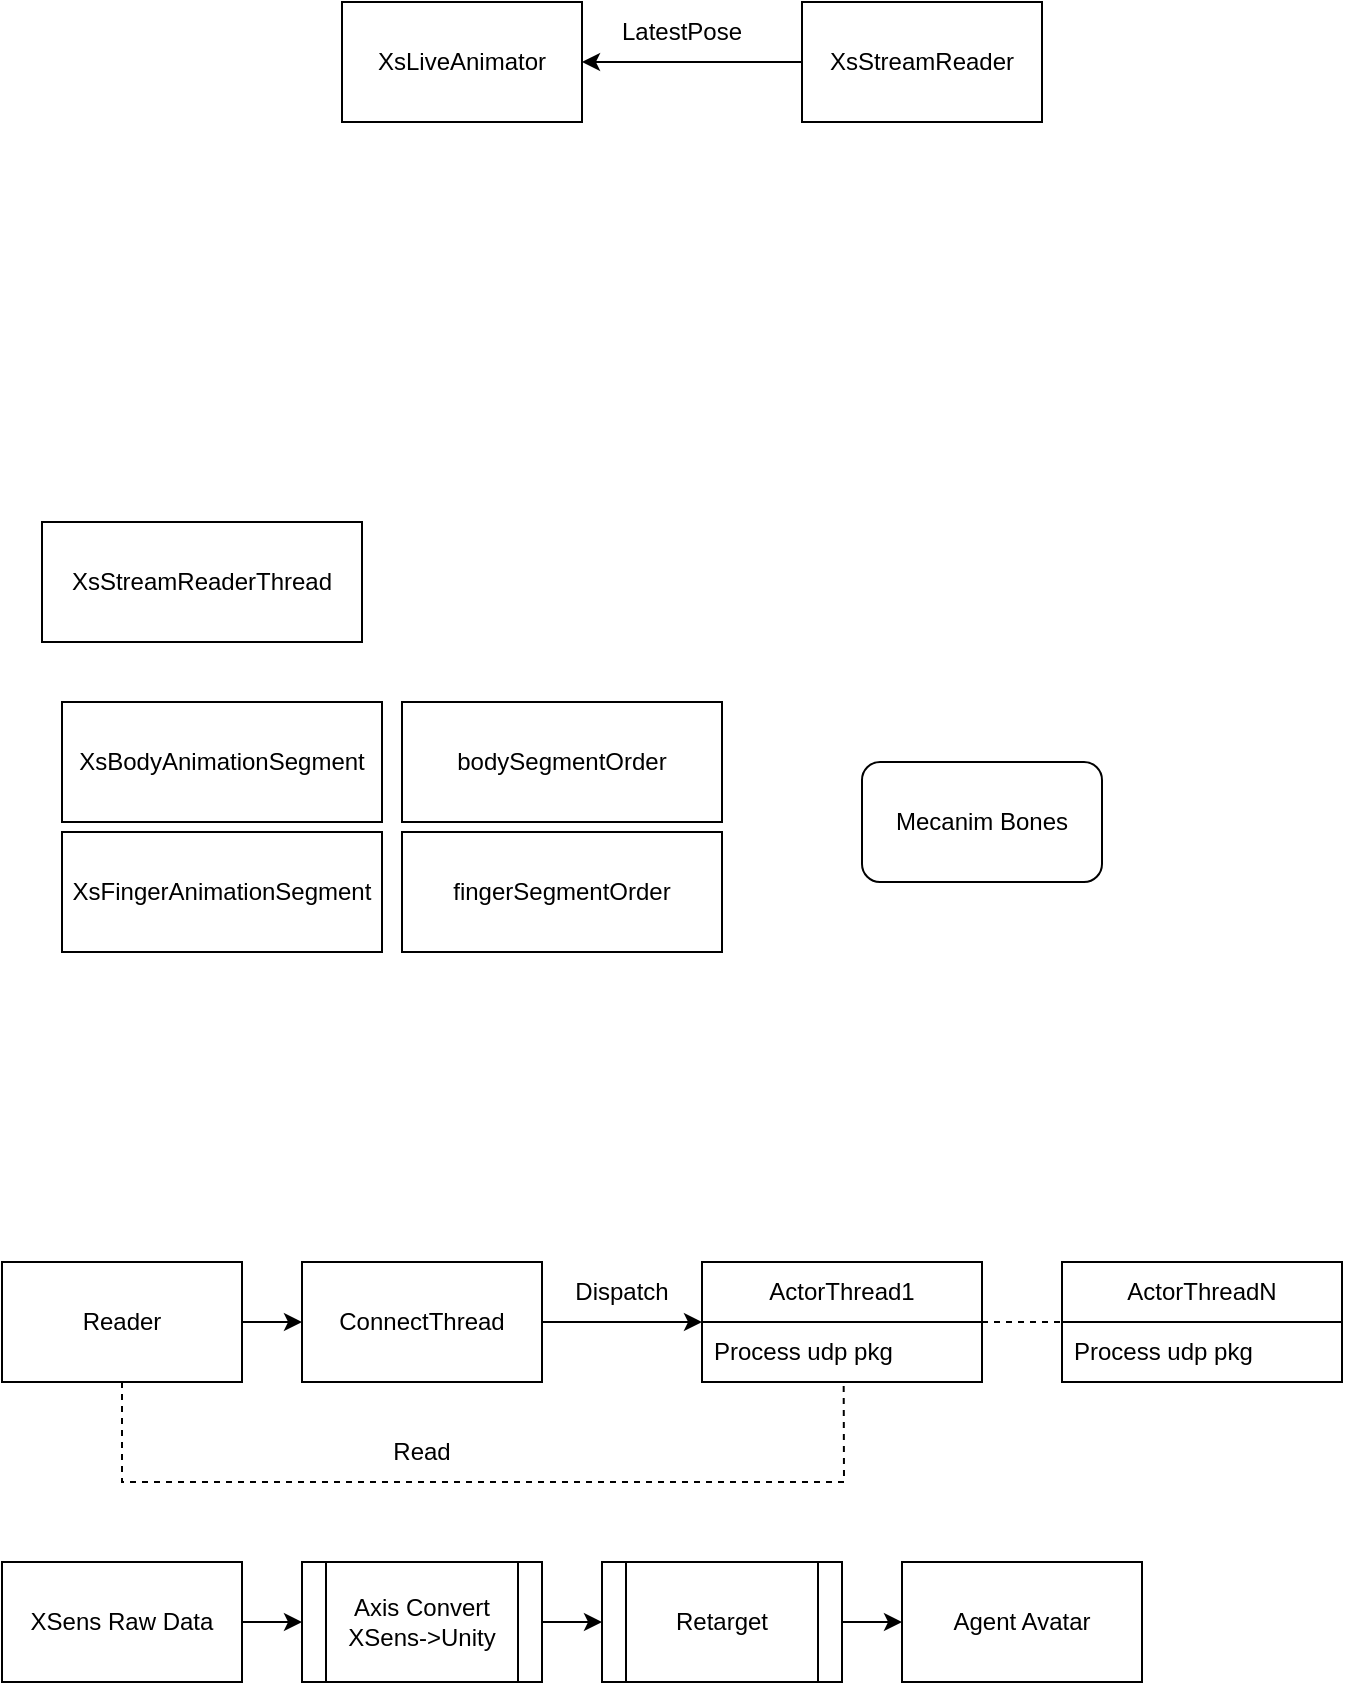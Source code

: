 <mxfile version="22.1.3" type="github">
  <diagram name="第 1 页" id="OBwTVY8treiyQM0yOQKa">
    <mxGraphModel dx="718" dy="1095" grid="1" gridSize="10" guides="1" tooltips="1" connect="1" arrows="1" fold="1" page="1" pageScale="1" pageWidth="827" pageHeight="1169" math="0" shadow="0">
      <root>
        <mxCell id="0" />
        <mxCell id="1" parent="0" />
        <mxCell id="wYicZfZlr3ZvlosR4cRB-1" value="XsStreamReader" style="rounded=0;whiteSpace=wrap;html=1;" vertex="1" parent="1">
          <mxGeometry x="420" y="110" width="120" height="60" as="geometry" />
        </mxCell>
        <mxCell id="wYicZfZlr3ZvlosR4cRB-2" value="XsLiveAnimator" style="rounded=0;whiteSpace=wrap;html=1;" vertex="1" parent="1">
          <mxGeometry x="190" y="110" width="120" height="60" as="geometry" />
        </mxCell>
        <mxCell id="wYicZfZlr3ZvlosR4cRB-3" value="XsStreamReaderThread" style="rounded=0;whiteSpace=wrap;html=1;" vertex="1" parent="1">
          <mxGeometry x="40" y="370" width="160" height="60" as="geometry" />
        </mxCell>
        <mxCell id="wYicZfZlr3ZvlosR4cRB-4" value="" style="endArrow=classic;html=1;rounded=0;entryX=1;entryY=0.5;entryDx=0;entryDy=0;exitX=0;exitY=0.5;exitDx=0;exitDy=0;" edge="1" parent="1" source="wYicZfZlr3ZvlosR4cRB-1" target="wYicZfZlr3ZvlosR4cRB-2">
          <mxGeometry width="50" height="50" relative="1" as="geometry">
            <mxPoint x="330" y="270" as="sourcePoint" />
            <mxPoint x="380" y="220" as="targetPoint" />
          </mxGeometry>
        </mxCell>
        <mxCell id="wYicZfZlr3ZvlosR4cRB-5" value="LatestPose" style="text;html=1;strokeColor=none;fillColor=none;align=center;verticalAlign=middle;whiteSpace=wrap;rounded=0;" vertex="1" parent="1">
          <mxGeometry x="330" y="110" width="60" height="30" as="geometry" />
        </mxCell>
        <mxCell id="wYicZfZlr3ZvlosR4cRB-6" value="XsBodyAnimationSegment" style="rounded=0;whiteSpace=wrap;html=1;" vertex="1" parent="1">
          <mxGeometry x="50" y="460" width="160" height="60" as="geometry" />
        </mxCell>
        <mxCell id="wYicZfZlr3ZvlosR4cRB-7" value="XsFingerAnimationSegment" style="rounded=0;whiteSpace=wrap;html=1;" vertex="1" parent="1">
          <mxGeometry x="50" y="525" width="160" height="60" as="geometry" />
        </mxCell>
        <mxCell id="wYicZfZlr3ZvlosR4cRB-8" value="bodySegmentOrder" style="rounded=0;whiteSpace=wrap;html=1;" vertex="1" parent="1">
          <mxGeometry x="220" y="460" width="160" height="60" as="geometry" />
        </mxCell>
        <mxCell id="wYicZfZlr3ZvlosR4cRB-9" value="fingerSegmentOrder" style="rounded=0;whiteSpace=wrap;html=1;" vertex="1" parent="1">
          <mxGeometry x="220" y="525" width="160" height="60" as="geometry" />
        </mxCell>
        <mxCell id="wYicZfZlr3ZvlosR4cRB-10" value="Mecanim Bones" style="rounded=1;whiteSpace=wrap;html=1;" vertex="1" parent="1">
          <mxGeometry x="450" y="490" width="120" height="60" as="geometry" />
        </mxCell>
        <mxCell id="wYicZfZlr3ZvlosR4cRB-11" value="ConnectThread" style="rounded=0;whiteSpace=wrap;html=1;" vertex="1" parent="1">
          <mxGeometry x="170" y="740" width="120" height="60" as="geometry" />
        </mxCell>
        <mxCell id="wYicZfZlr3ZvlosR4cRB-13" value="ActorThread1" style="swimlane;fontStyle=0;childLayout=stackLayout;horizontal=1;startSize=30;horizontalStack=0;resizeParent=1;resizeParentMax=0;resizeLast=0;collapsible=1;marginBottom=0;whiteSpace=wrap;html=1;" vertex="1" parent="1">
          <mxGeometry x="370" y="740" width="140" height="60" as="geometry" />
        </mxCell>
        <mxCell id="wYicZfZlr3ZvlosR4cRB-14" value="Process udp pkg" style="text;strokeColor=none;fillColor=none;align=left;verticalAlign=middle;spacingLeft=4;spacingRight=4;overflow=hidden;points=[[0,0.5],[1,0.5]];portConstraint=eastwest;rotatable=0;whiteSpace=wrap;html=1;" vertex="1" parent="wYicZfZlr3ZvlosR4cRB-13">
          <mxGeometry y="30" width="140" height="30" as="geometry" />
        </mxCell>
        <mxCell id="wYicZfZlr3ZvlosR4cRB-17" value="Reader" style="rounded=0;whiteSpace=wrap;html=1;" vertex="1" parent="1">
          <mxGeometry x="20" y="740" width="120" height="60" as="geometry" />
        </mxCell>
        <mxCell id="wYicZfZlr3ZvlosR4cRB-18" value="ActorThreadN" style="swimlane;fontStyle=0;childLayout=stackLayout;horizontal=1;startSize=30;horizontalStack=0;resizeParent=1;resizeParentMax=0;resizeLast=0;collapsible=1;marginBottom=0;whiteSpace=wrap;html=1;" vertex="1" parent="1">
          <mxGeometry x="550" y="740" width="140" height="60" as="geometry" />
        </mxCell>
        <mxCell id="wYicZfZlr3ZvlosR4cRB-19" value="Process udp pkg" style="text;strokeColor=none;fillColor=none;align=left;verticalAlign=middle;spacingLeft=4;spacingRight=4;overflow=hidden;points=[[0,0.5],[1,0.5]];portConstraint=eastwest;rotatable=0;whiteSpace=wrap;html=1;" vertex="1" parent="wYicZfZlr3ZvlosR4cRB-18">
          <mxGeometry y="30" width="140" height="30" as="geometry" />
        </mxCell>
        <mxCell id="wYicZfZlr3ZvlosR4cRB-21" value="" style="endArrow=none;dashed=1;html=1;rounded=0;exitX=1;exitY=0.5;exitDx=0;exitDy=0;entryX=0;entryY=0.5;entryDx=0;entryDy=0;" edge="1" parent="1" source="wYicZfZlr3ZvlosR4cRB-13" target="wYicZfZlr3ZvlosR4cRB-18">
          <mxGeometry width="50" height="50" relative="1" as="geometry">
            <mxPoint x="510" y="710" as="sourcePoint" />
            <mxPoint x="560" y="660" as="targetPoint" />
          </mxGeometry>
        </mxCell>
        <mxCell id="wYicZfZlr3ZvlosR4cRB-22" value="" style="endArrow=classic;html=1;rounded=0;exitX=1;exitY=0.5;exitDx=0;exitDy=0;entryX=0;entryY=0.5;entryDx=0;entryDy=0;" edge="1" parent="1" source="wYicZfZlr3ZvlosR4cRB-17" target="wYicZfZlr3ZvlosR4cRB-11">
          <mxGeometry width="50" height="50" relative="1" as="geometry">
            <mxPoint x="160" y="920" as="sourcePoint" />
            <mxPoint x="210" y="870" as="targetPoint" />
          </mxGeometry>
        </mxCell>
        <mxCell id="wYicZfZlr3ZvlosR4cRB-23" value="" style="endArrow=classic;html=1;rounded=0;exitX=1;exitY=0.5;exitDx=0;exitDy=0;entryX=0;entryY=0.5;entryDx=0;entryDy=0;" edge="1" parent="1" source="wYicZfZlr3ZvlosR4cRB-11" target="wYicZfZlr3ZvlosR4cRB-13">
          <mxGeometry width="50" height="50" relative="1" as="geometry">
            <mxPoint x="270" y="710" as="sourcePoint" />
            <mxPoint x="320" y="660" as="targetPoint" />
          </mxGeometry>
        </mxCell>
        <mxCell id="wYicZfZlr3ZvlosR4cRB-24" value="XSens Raw Data" style="rounded=0;whiteSpace=wrap;html=1;" vertex="1" parent="1">
          <mxGeometry x="20" y="890" width="120" height="60" as="geometry" />
        </mxCell>
        <mxCell id="wYicZfZlr3ZvlosR4cRB-26" value="Axis&amp;nbsp;Convert&lt;br&gt;XSens-&amp;gt;Unity" style="shape=process;whiteSpace=wrap;html=1;backgroundOutline=1;" vertex="1" parent="1">
          <mxGeometry x="170" y="890" width="120" height="60" as="geometry" />
        </mxCell>
        <mxCell id="wYicZfZlr3ZvlosR4cRB-28" value="Retarget" style="shape=process;whiteSpace=wrap;html=1;backgroundOutline=1;" vertex="1" parent="1">
          <mxGeometry x="320" y="890" width="120" height="60" as="geometry" />
        </mxCell>
        <mxCell id="wYicZfZlr3ZvlosR4cRB-30" value="Agent Avatar" style="rounded=0;whiteSpace=wrap;html=1;" vertex="1" parent="1">
          <mxGeometry x="470" y="890" width="120" height="60" as="geometry" />
        </mxCell>
        <mxCell id="wYicZfZlr3ZvlosR4cRB-31" value="" style="endArrow=classic;html=1;rounded=0;exitX=1;exitY=0.5;exitDx=0;exitDy=0;entryX=0;entryY=0.5;entryDx=0;entryDy=0;" edge="1" parent="1" source="wYicZfZlr3ZvlosR4cRB-24" target="wYicZfZlr3ZvlosR4cRB-26">
          <mxGeometry width="50" height="50" relative="1" as="geometry">
            <mxPoint x="180" y="870" as="sourcePoint" />
            <mxPoint x="230" y="820" as="targetPoint" />
          </mxGeometry>
        </mxCell>
        <mxCell id="wYicZfZlr3ZvlosR4cRB-32" value="" style="endArrow=classic;html=1;rounded=0;exitX=1;exitY=0.5;exitDx=0;exitDy=0;entryX=0;entryY=0.5;entryDx=0;entryDy=0;" edge="1" parent="1" source="wYicZfZlr3ZvlosR4cRB-26" target="wYicZfZlr3ZvlosR4cRB-28">
          <mxGeometry width="50" height="50" relative="1" as="geometry">
            <mxPoint x="150" y="930" as="sourcePoint" />
            <mxPoint x="180" y="930" as="targetPoint" />
          </mxGeometry>
        </mxCell>
        <mxCell id="wYicZfZlr3ZvlosR4cRB-33" value="" style="endArrow=classic;html=1;rounded=0;exitX=1;exitY=0.5;exitDx=0;exitDy=0;entryX=0;entryY=0.5;entryDx=0;entryDy=0;" edge="1" parent="1" source="wYicZfZlr3ZvlosR4cRB-28" target="wYicZfZlr3ZvlosR4cRB-30">
          <mxGeometry width="50" height="50" relative="1" as="geometry">
            <mxPoint x="300" y="930" as="sourcePoint" />
            <mxPoint x="330" y="930" as="targetPoint" />
          </mxGeometry>
        </mxCell>
        <mxCell id="wYicZfZlr3ZvlosR4cRB-34" value="" style="endArrow=none;dashed=1;html=1;rounded=0;exitX=0.5;exitY=1;exitDx=0;exitDy=0;entryX=0.506;entryY=1.029;entryDx=0;entryDy=0;entryPerimeter=0;" edge="1" parent="1" source="wYicZfZlr3ZvlosR4cRB-17" target="wYicZfZlr3ZvlosR4cRB-14">
          <mxGeometry width="50" height="50" relative="1" as="geometry">
            <mxPoint x="220" y="870" as="sourcePoint" />
            <mxPoint x="400" y="850" as="targetPoint" />
            <Array as="points">
              <mxPoint x="80" y="850" />
              <mxPoint x="441" y="850" />
            </Array>
          </mxGeometry>
        </mxCell>
        <mxCell id="wYicZfZlr3ZvlosR4cRB-35" value="Read" style="text;html=1;strokeColor=none;fillColor=none;align=center;verticalAlign=middle;whiteSpace=wrap;rounded=0;" vertex="1" parent="1">
          <mxGeometry x="200" y="820" width="60" height="30" as="geometry" />
        </mxCell>
        <mxCell id="wYicZfZlr3ZvlosR4cRB-36" value="Dispatch" style="text;html=1;strokeColor=none;fillColor=none;align=center;verticalAlign=middle;whiteSpace=wrap;rounded=0;" vertex="1" parent="1">
          <mxGeometry x="300" y="740" width="60" height="30" as="geometry" />
        </mxCell>
      </root>
    </mxGraphModel>
  </diagram>
</mxfile>
